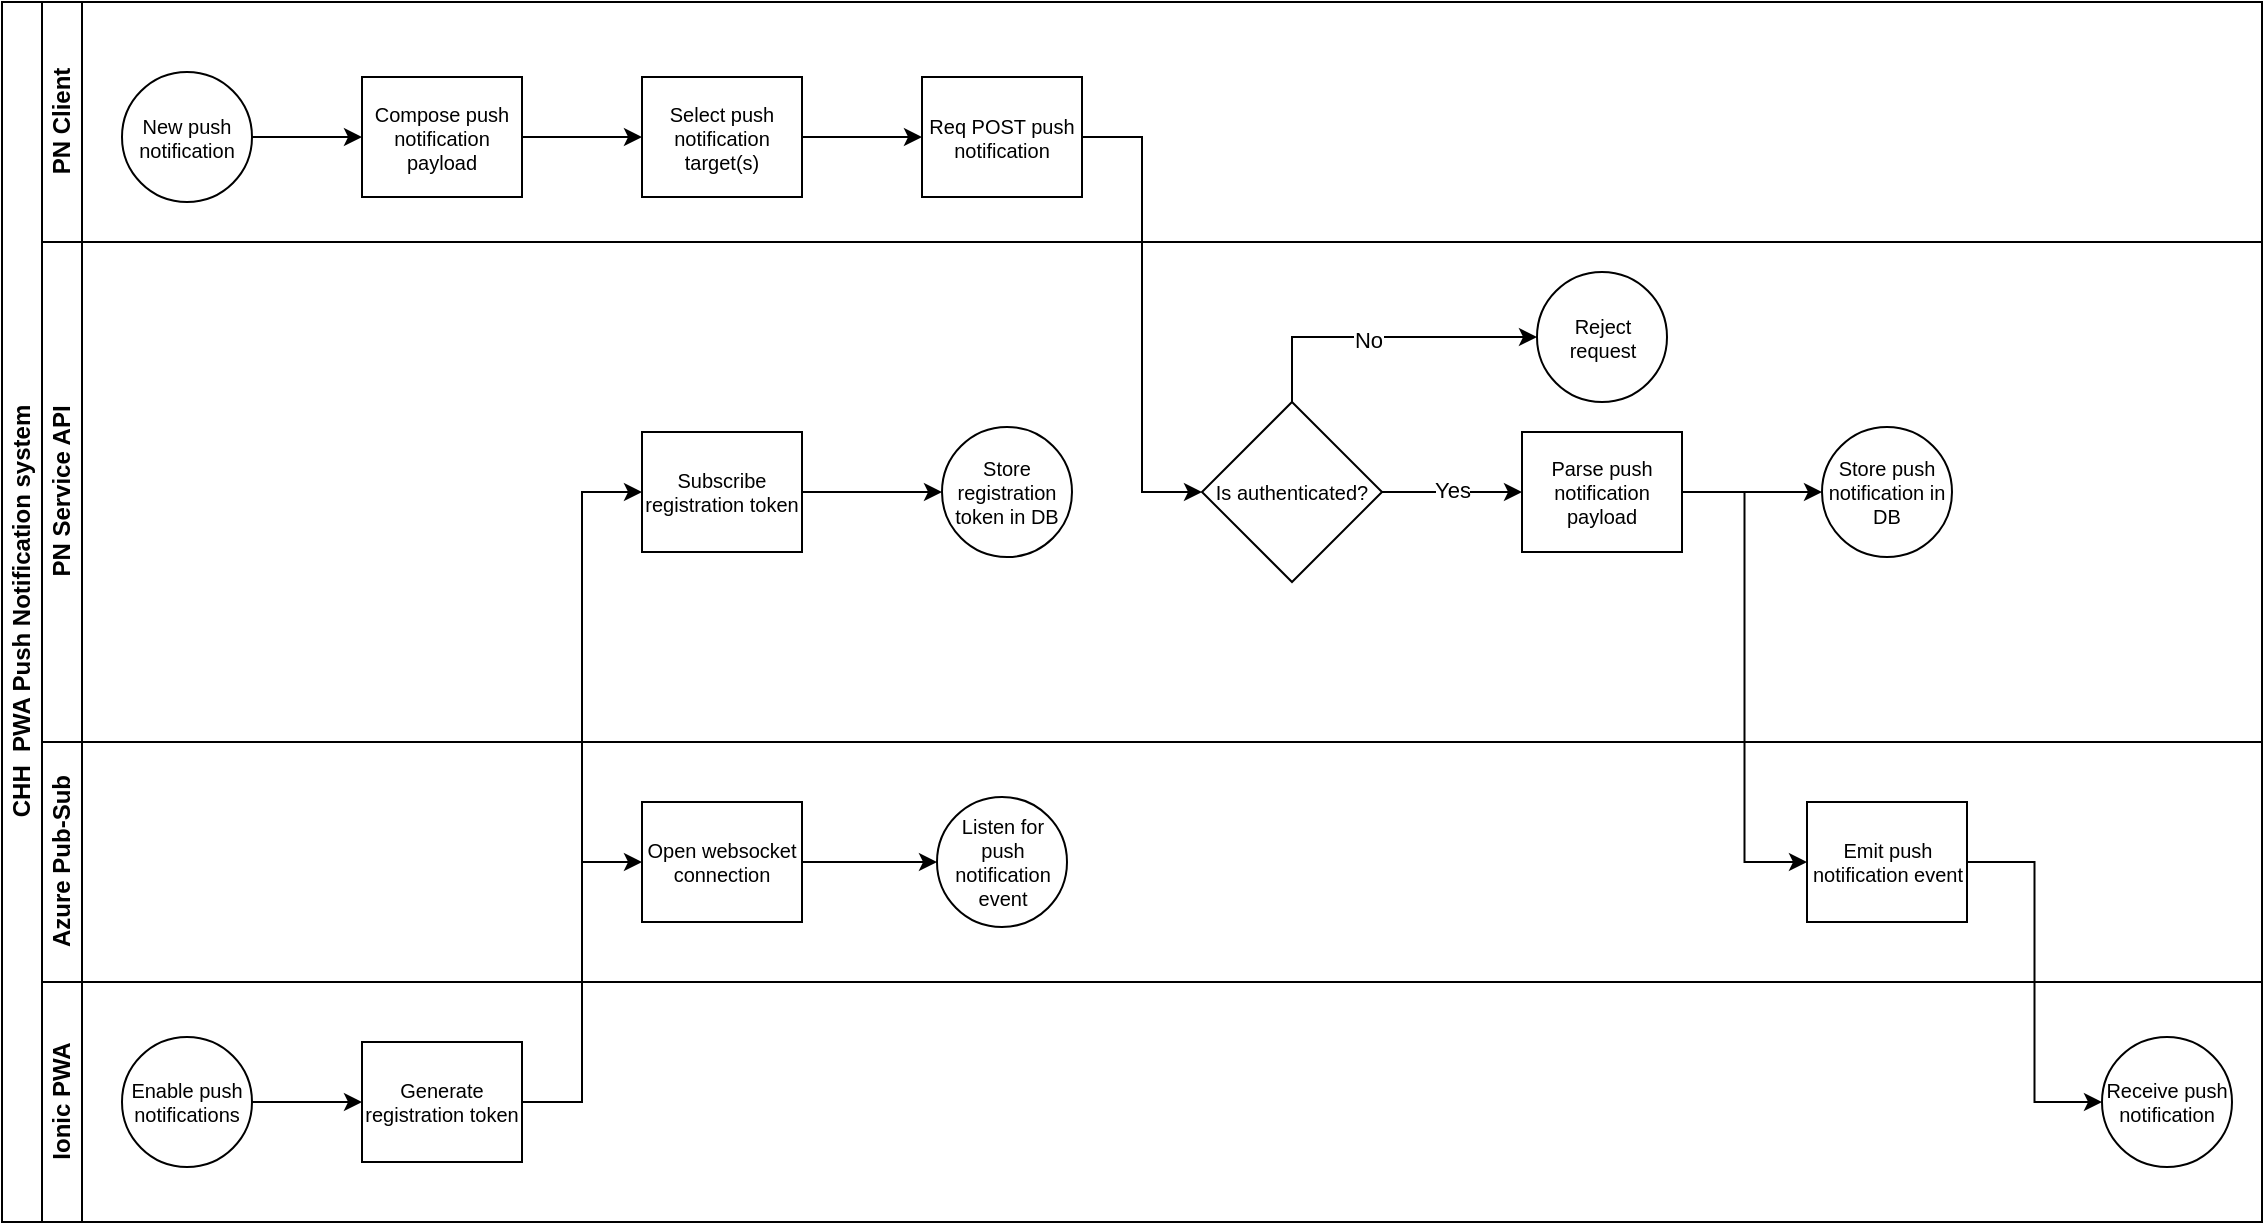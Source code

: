 <mxfile version="22.0.4" type="github">
  <diagram id="prtHgNgQTEPvFCAcTncT" name="Page-1">
    <mxGraphModel dx="1974" dy="619" grid="1" gridSize="10" guides="1" tooltips="1" connect="1" arrows="1" fold="1" page="1" pageScale="1" pageWidth="827" pageHeight="1169" math="0" shadow="0">
      <root>
        <mxCell id="0" />
        <mxCell id="1" parent="0" />
        <mxCell id="dNxyNK7c78bLwvsdeMH5-19" value="CHH&amp;nbsp; PWA Push Notification system" style="swimlane;html=1;childLayout=stackLayout;resizeParent=1;resizeParentMax=0;horizontal=0;startSize=20;horizontalStack=0;" parent="1" vertex="1">
          <mxGeometry x="-60" y="120" width="1130" height="610" as="geometry" />
        </mxCell>
        <mxCell id="dNxyNK7c78bLwvsdeMH5-20" value="&lt;div&gt;PN Client&lt;/div&gt;" style="swimlane;html=1;startSize=20;horizontal=0;" parent="dNxyNK7c78bLwvsdeMH5-19" vertex="1">
          <mxGeometry x="20" width="1110" height="120" as="geometry" />
        </mxCell>
        <mxCell id="dNxyNK7c78bLwvsdeMH5-25" value="" style="edgeStyle=orthogonalEdgeStyle;rounded=0;orthogonalLoop=1;jettySize=auto;html=1;" parent="dNxyNK7c78bLwvsdeMH5-20" source="dNxyNK7c78bLwvsdeMH5-23" target="dNxyNK7c78bLwvsdeMH5-24" edge="1">
          <mxGeometry relative="1" as="geometry" />
        </mxCell>
        <mxCell id="dNxyNK7c78bLwvsdeMH5-23" value="New push notification" style="ellipse;whiteSpace=wrap;html=1;fontSize=10;rotation=0;" parent="dNxyNK7c78bLwvsdeMH5-20" vertex="1">
          <mxGeometry x="40" y="35" width="65" height="65" as="geometry" />
        </mxCell>
        <mxCell id="ISdzLBdoQtE2fDENWkCR-4" style="edgeStyle=orthogonalEdgeStyle;rounded=0;orthogonalLoop=1;jettySize=auto;html=1;exitX=1;exitY=0.5;exitDx=0;exitDy=0;entryX=0;entryY=0.5;entryDx=0;entryDy=0;" edge="1" parent="dNxyNK7c78bLwvsdeMH5-20" source="dNxyNK7c78bLwvsdeMH5-24" target="ISdzLBdoQtE2fDENWkCR-3">
          <mxGeometry relative="1" as="geometry" />
        </mxCell>
        <mxCell id="dNxyNK7c78bLwvsdeMH5-24" value="Compose push notification payload" style="rounded=0;whiteSpace=wrap;html=1;fontFamily=Helvetica;fontSize=10;fontColor=#000000;align=center;" parent="dNxyNK7c78bLwvsdeMH5-20" vertex="1">
          <mxGeometry x="160" y="37.5" width="80" height="60" as="geometry" />
        </mxCell>
        <mxCell id="ISdzLBdoQtE2fDENWkCR-6" value="" style="edgeStyle=orthogonalEdgeStyle;rounded=0;orthogonalLoop=1;jettySize=auto;html=1;" edge="1" parent="dNxyNK7c78bLwvsdeMH5-20" source="ISdzLBdoQtE2fDENWkCR-3" target="ISdzLBdoQtE2fDENWkCR-5">
          <mxGeometry relative="1" as="geometry" />
        </mxCell>
        <mxCell id="ISdzLBdoQtE2fDENWkCR-3" value="Select push notification target(s)" style="rounded=0;whiteSpace=wrap;html=1;fontFamily=Helvetica;fontSize=10;fontColor=#000000;align=center;" vertex="1" parent="dNxyNK7c78bLwvsdeMH5-20">
          <mxGeometry x="300" y="37.5" width="80" height="60" as="geometry" />
        </mxCell>
        <mxCell id="ISdzLBdoQtE2fDENWkCR-5" value="Req POST push notification" style="rounded=0;whiteSpace=wrap;html=1;fontFamily=Helvetica;fontSize=10;fontColor=#000000;align=center;" vertex="1" parent="dNxyNK7c78bLwvsdeMH5-20">
          <mxGeometry x="440" y="37.5" width="80" height="60" as="geometry" />
        </mxCell>
        <mxCell id="dNxyNK7c78bLwvsdeMH5-21" value="&lt;div&gt;PN Service API&lt;br&gt;&lt;/div&gt;" style="swimlane;html=1;startSize=20;horizontal=0;" parent="dNxyNK7c78bLwvsdeMH5-19" vertex="1">
          <mxGeometry x="20" y="120" width="1110" height="250" as="geometry" />
        </mxCell>
        <mxCell id="ISdzLBdoQtE2fDENWkCR-13" value="" style="edgeStyle=orthogonalEdgeStyle;rounded=0;orthogonalLoop=1;jettySize=auto;html=1;exitX=0.5;exitY=0;exitDx=0;exitDy=0;fontSize=10;" edge="1" parent="dNxyNK7c78bLwvsdeMH5-21" source="ISdzLBdoQtE2fDENWkCR-7" target="ISdzLBdoQtE2fDENWkCR-12">
          <mxGeometry relative="1" as="geometry" />
        </mxCell>
        <mxCell id="ISdzLBdoQtE2fDENWkCR-14" value="No" style="edgeLabel;html=1;align=center;verticalAlign=middle;resizable=0;points=[];" vertex="1" connectable="0" parent="ISdzLBdoQtE2fDENWkCR-13">
          <mxGeometry x="-0.093" y="-1" relative="1" as="geometry">
            <mxPoint as="offset" />
          </mxGeometry>
        </mxCell>
        <mxCell id="ISdzLBdoQtE2fDENWkCR-24" style="edgeStyle=orthogonalEdgeStyle;rounded=0;orthogonalLoop=1;jettySize=auto;html=1;exitX=1;exitY=0.5;exitDx=0;exitDy=0;fontSize=10;" edge="1" parent="dNxyNK7c78bLwvsdeMH5-21" source="ISdzLBdoQtE2fDENWkCR-7" target="ISdzLBdoQtE2fDENWkCR-15">
          <mxGeometry relative="1" as="geometry" />
        </mxCell>
        <mxCell id="ISdzLBdoQtE2fDENWkCR-25" value="Yes" style="edgeLabel;html=1;align=center;verticalAlign=middle;resizable=0;points=[];" vertex="1" connectable="0" parent="ISdzLBdoQtE2fDENWkCR-24">
          <mxGeometry y="1" relative="1" as="geometry">
            <mxPoint as="offset" />
          </mxGeometry>
        </mxCell>
        <mxCell id="ISdzLBdoQtE2fDENWkCR-7" value="Is authenticated?" style="rhombus;whiteSpace=wrap;html=1;fontSize=10;fontColor=#000000;rounded=0;rotation=0;" vertex="1" parent="dNxyNK7c78bLwvsdeMH5-21">
          <mxGeometry x="580" y="80" width="90" height="90" as="geometry" />
        </mxCell>
        <mxCell id="ISdzLBdoQtE2fDENWkCR-12" value="Reject request" style="ellipse;whiteSpace=wrap;html=1;fontSize=10;rotation=0;" vertex="1" parent="dNxyNK7c78bLwvsdeMH5-21">
          <mxGeometry x="747.5" y="15" width="65" height="65" as="geometry" />
        </mxCell>
        <mxCell id="ISdzLBdoQtE2fDENWkCR-36" style="edgeStyle=orthogonalEdgeStyle;rounded=0;orthogonalLoop=1;jettySize=auto;html=1;exitX=1;exitY=0.5;exitDx=0;exitDy=0;entryX=0;entryY=0.5;entryDx=0;entryDy=0;" edge="1" parent="dNxyNK7c78bLwvsdeMH5-21" source="ISdzLBdoQtE2fDENWkCR-15" target="ISdzLBdoQtE2fDENWkCR-35">
          <mxGeometry relative="1" as="geometry" />
        </mxCell>
        <mxCell id="ISdzLBdoQtE2fDENWkCR-15" value="Parse push notification payload" style="rounded=0;whiteSpace=wrap;html=1;fontFamily=Helvetica;fontSize=10;fontColor=#000000;align=center;" vertex="1" parent="dNxyNK7c78bLwvsdeMH5-21">
          <mxGeometry x="740" y="95" width="80" height="60" as="geometry" />
        </mxCell>
        <mxCell id="ISdzLBdoQtE2fDENWkCR-28" style="edgeStyle=orthogonalEdgeStyle;rounded=0;orthogonalLoop=1;jettySize=auto;html=1;exitX=1;exitY=0.5;exitDx=0;exitDy=0;entryX=0;entryY=0.5;entryDx=0;entryDy=0;" edge="1" parent="dNxyNK7c78bLwvsdeMH5-21" source="ISdzLBdoQtE2fDENWkCR-23" target="ISdzLBdoQtE2fDENWkCR-27">
          <mxGeometry relative="1" as="geometry" />
        </mxCell>
        <mxCell id="ISdzLBdoQtE2fDENWkCR-23" value="Subscribe registration token" style="rounded=0;whiteSpace=wrap;html=1;fontFamily=Helvetica;fontSize=10;fontColor=#000000;align=center;" vertex="1" parent="dNxyNK7c78bLwvsdeMH5-21">
          <mxGeometry x="300" y="95" width="80" height="60" as="geometry" />
        </mxCell>
        <mxCell id="ISdzLBdoQtE2fDENWkCR-27" value="Store registration token in DB" style="ellipse;whiteSpace=wrap;html=1;fontSize=10;rotation=0;" vertex="1" parent="dNxyNK7c78bLwvsdeMH5-21">
          <mxGeometry x="450" y="92.5" width="65" height="65" as="geometry" />
        </mxCell>
        <mxCell id="ISdzLBdoQtE2fDENWkCR-35" value="Store push notification in DB" style="ellipse;whiteSpace=wrap;html=1;fontSize=10;rotation=0;" vertex="1" parent="dNxyNK7c78bLwvsdeMH5-21">
          <mxGeometry x="890" y="92.5" width="65" height="65" as="geometry" />
        </mxCell>
        <mxCell id="ISdzLBdoQtE2fDENWkCR-8" value="" style="edgeStyle=orthogonalEdgeStyle;rounded=0;orthogonalLoop=1;jettySize=auto;html=1;entryX=0;entryY=0.5;entryDx=0;entryDy=0;" edge="1" parent="dNxyNK7c78bLwvsdeMH5-19" source="ISdzLBdoQtE2fDENWkCR-5" target="ISdzLBdoQtE2fDENWkCR-7">
          <mxGeometry relative="1" as="geometry" />
        </mxCell>
        <mxCell id="dNxyNK7c78bLwvsdeMH5-22" value="&lt;div&gt;Azure Pub-Sub&lt;/div&gt;" style="swimlane;html=1;startSize=20;horizontal=0;" parent="dNxyNK7c78bLwvsdeMH5-19" vertex="1">
          <mxGeometry x="20" y="370" width="1110" height="120" as="geometry" />
        </mxCell>
        <mxCell id="ISdzLBdoQtE2fDENWkCR-34" style="edgeStyle=orthogonalEdgeStyle;rounded=0;orthogonalLoop=1;jettySize=auto;html=1;exitX=1;exitY=0.5;exitDx=0;exitDy=0;entryX=0;entryY=0.5;entryDx=0;entryDy=0;" edge="1" parent="dNxyNK7c78bLwvsdeMH5-22" source="ISdzLBdoQtE2fDENWkCR-29" target="ISdzLBdoQtE2fDENWkCR-33">
          <mxGeometry relative="1" as="geometry" />
        </mxCell>
        <mxCell id="ISdzLBdoQtE2fDENWkCR-29" value="Open websocket connection" style="rounded=0;whiteSpace=wrap;html=1;fontFamily=Helvetica;fontSize=10;fontColor=#000000;align=center;" vertex="1" parent="dNxyNK7c78bLwvsdeMH5-22">
          <mxGeometry x="300" y="30" width="80" height="60" as="geometry" />
        </mxCell>
        <mxCell id="ISdzLBdoQtE2fDENWkCR-33" value="Listen for push notification event" style="ellipse;whiteSpace=wrap;html=1;fontSize=10;rotation=0;" vertex="1" parent="dNxyNK7c78bLwvsdeMH5-22">
          <mxGeometry x="447.5" y="27.5" width="65" height="65" as="geometry" />
        </mxCell>
        <mxCell id="ISdzLBdoQtE2fDENWkCR-37" value="Emit push notification event" style="rounded=0;whiteSpace=wrap;html=1;fontFamily=Helvetica;fontSize=10;fontColor=#000000;align=center;" vertex="1" parent="dNxyNK7c78bLwvsdeMH5-22">
          <mxGeometry x="882.5" y="30" width="80" height="60" as="geometry" />
        </mxCell>
        <mxCell id="ISdzLBdoQtE2fDENWkCR-19" value="&lt;div&gt;Ionic PWA&lt;/div&gt;" style="swimlane;html=1;startSize=20;horizontal=0;" vertex="1" parent="dNxyNK7c78bLwvsdeMH5-19">
          <mxGeometry x="20" y="490" width="1110" height="120" as="geometry" />
        </mxCell>
        <mxCell id="ISdzLBdoQtE2fDENWkCR-22" style="edgeStyle=orthogonalEdgeStyle;rounded=0;orthogonalLoop=1;jettySize=auto;html=1;exitX=1;exitY=0.5;exitDx=0;exitDy=0;" edge="1" parent="ISdzLBdoQtE2fDENWkCR-19" source="ISdzLBdoQtE2fDENWkCR-20" target="ISdzLBdoQtE2fDENWkCR-21">
          <mxGeometry relative="1" as="geometry" />
        </mxCell>
        <mxCell id="ISdzLBdoQtE2fDENWkCR-20" value="Enable push notifications" style="ellipse;whiteSpace=wrap;html=1;fontSize=10;rotation=0;" vertex="1" parent="ISdzLBdoQtE2fDENWkCR-19">
          <mxGeometry x="40" y="27.5" width="65" height="65" as="geometry" />
        </mxCell>
        <mxCell id="ISdzLBdoQtE2fDENWkCR-21" value="Generate registration token" style="rounded=0;whiteSpace=wrap;html=1;fontFamily=Helvetica;fontSize=10;fontColor=#000000;align=center;" vertex="1" parent="ISdzLBdoQtE2fDENWkCR-19">
          <mxGeometry x="160" y="30" width="80" height="60" as="geometry" />
        </mxCell>
        <mxCell id="ISdzLBdoQtE2fDENWkCR-39" value="Receive push notification" style="ellipse;whiteSpace=wrap;html=1;fontSize=10;rotation=0;" vertex="1" parent="ISdzLBdoQtE2fDENWkCR-19">
          <mxGeometry x="1030" y="27.5" width="65" height="65" as="geometry" />
        </mxCell>
        <mxCell id="ISdzLBdoQtE2fDENWkCR-26" style="edgeStyle=orthogonalEdgeStyle;rounded=0;orthogonalLoop=1;jettySize=auto;html=1;entryX=0;entryY=0.5;entryDx=0;entryDy=0;" edge="1" parent="dNxyNK7c78bLwvsdeMH5-19" source="ISdzLBdoQtE2fDENWkCR-21" target="ISdzLBdoQtE2fDENWkCR-23">
          <mxGeometry relative="1" as="geometry" />
        </mxCell>
        <mxCell id="ISdzLBdoQtE2fDENWkCR-32" style="edgeStyle=orthogonalEdgeStyle;rounded=0;orthogonalLoop=1;jettySize=auto;html=1;exitX=1;exitY=0.5;exitDx=0;exitDy=0;entryX=0;entryY=0.5;entryDx=0;entryDy=0;" edge="1" parent="dNxyNK7c78bLwvsdeMH5-19" source="ISdzLBdoQtE2fDENWkCR-21" target="ISdzLBdoQtE2fDENWkCR-29">
          <mxGeometry relative="1" as="geometry" />
        </mxCell>
        <mxCell id="ISdzLBdoQtE2fDENWkCR-38" style="edgeStyle=orthogonalEdgeStyle;rounded=0;orthogonalLoop=1;jettySize=auto;html=1;exitX=1;exitY=0.5;exitDx=0;exitDy=0;entryX=0;entryY=0.5;entryDx=0;entryDy=0;" edge="1" parent="dNxyNK7c78bLwvsdeMH5-19" source="ISdzLBdoQtE2fDENWkCR-15" target="ISdzLBdoQtE2fDENWkCR-37">
          <mxGeometry relative="1" as="geometry" />
        </mxCell>
        <mxCell id="ISdzLBdoQtE2fDENWkCR-40" style="edgeStyle=orthogonalEdgeStyle;rounded=0;orthogonalLoop=1;jettySize=auto;html=1;exitX=1;exitY=0.5;exitDx=0;exitDy=0;entryX=0;entryY=0.5;entryDx=0;entryDy=0;" edge="1" parent="dNxyNK7c78bLwvsdeMH5-19" source="ISdzLBdoQtE2fDENWkCR-37" target="ISdzLBdoQtE2fDENWkCR-39">
          <mxGeometry relative="1" as="geometry" />
        </mxCell>
      </root>
    </mxGraphModel>
  </diagram>
</mxfile>
